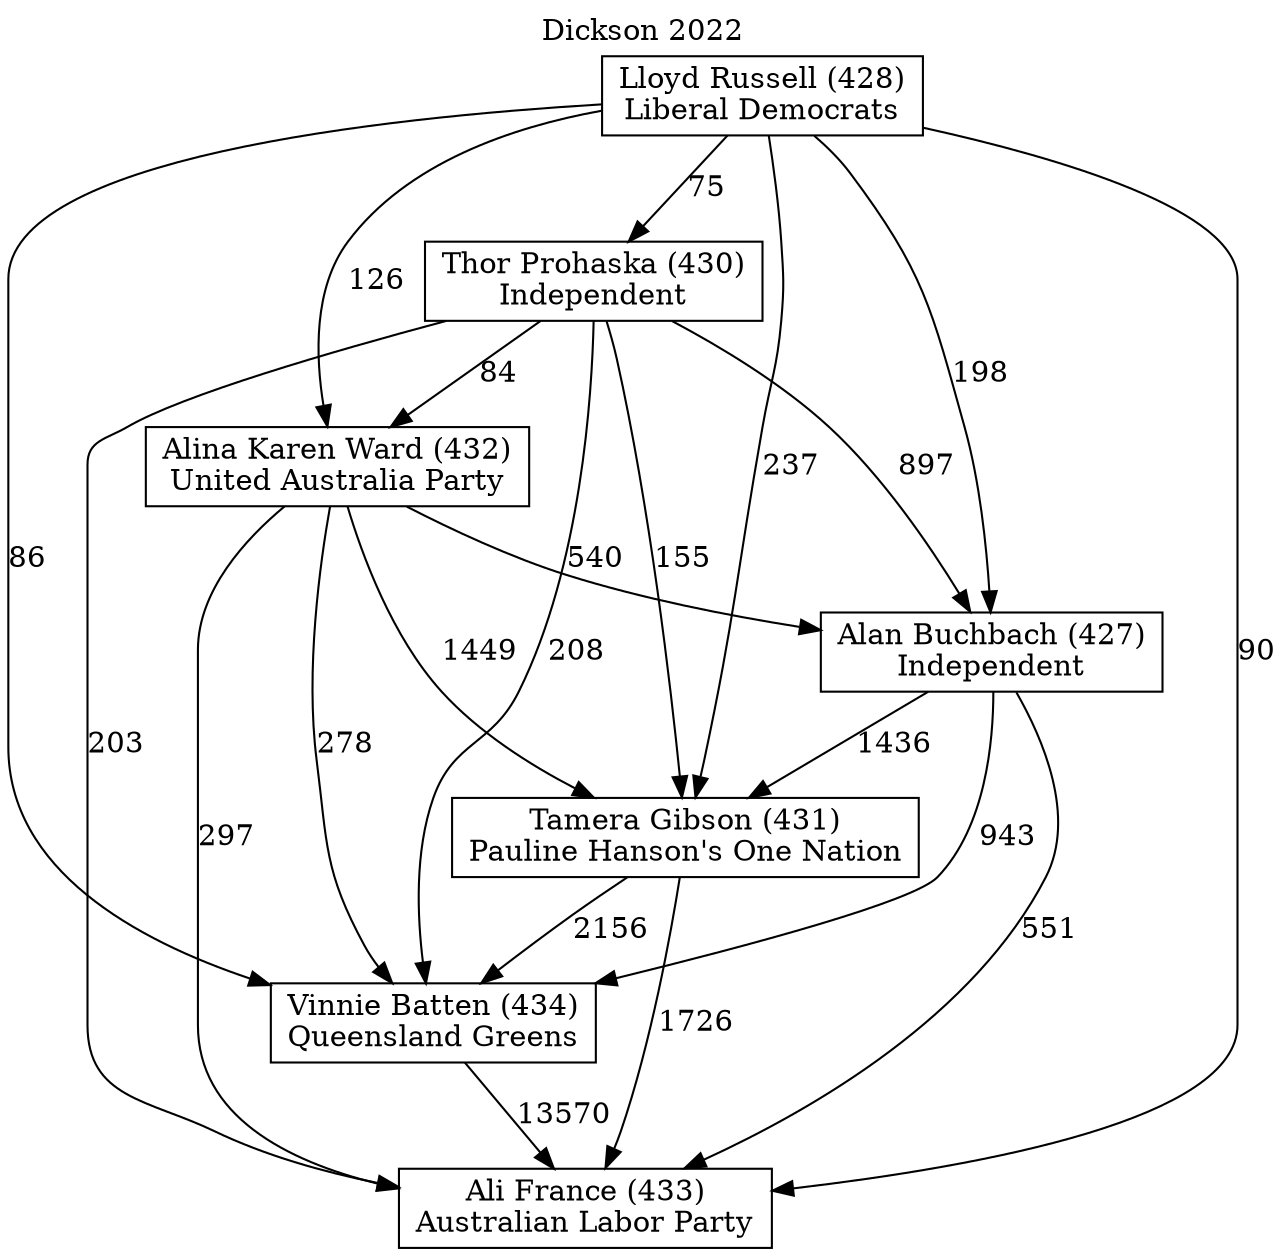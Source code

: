 // House preference flow
digraph "Ali France (433)_Dickson_2022" {
	graph [label="Dickson 2022" labelloc=t mclimit=10]
	node [shape=box]
	"Lloyd Russell (428)" [label="Lloyd Russell (428)
Liberal Democrats"]
	"Thor Prohaska (430)" [label="Thor Prohaska (430)
Independent"]
	"Ali France (433)" [label="Ali France (433)
Australian Labor Party"]
	"Alina Karen Ward (432)" [label="Alina Karen Ward (432)
United Australia Party"]
	"Alan Buchbach (427)" [label="Alan Buchbach (427)
Independent"]
	"Vinnie Batten (434)" [label="Vinnie Batten (434)
Queensland Greens"]
	"Tamera Gibson (431)" [label="Tamera Gibson (431)
Pauline Hanson's One Nation"]
	"Alina Karen Ward (432)" -> "Vinnie Batten (434)" [label=278]
	"Lloyd Russell (428)" -> "Alan Buchbach (427)" [label=198]
	"Alina Karen Ward (432)" -> "Alan Buchbach (427)" [label=540]
	"Thor Prohaska (430)" -> "Alina Karen Ward (432)" [label=84]
	"Lloyd Russell (428)" -> "Thor Prohaska (430)" [label=75]
	"Lloyd Russell (428)" -> "Vinnie Batten (434)" [label=86]
	"Lloyd Russell (428)" -> "Tamera Gibson (431)" [label=237]
	"Thor Prohaska (430)" -> "Vinnie Batten (434)" [label=208]
	"Alan Buchbach (427)" -> "Tamera Gibson (431)" [label=1436]
	"Thor Prohaska (430)" -> "Tamera Gibson (431)" [label=155]
	"Tamera Gibson (431)" -> "Vinnie Batten (434)" [label=2156]
	"Thor Prohaska (430)" -> "Ali France (433)" [label=203]
	"Alina Karen Ward (432)" -> "Tamera Gibson (431)" [label=1449]
	"Lloyd Russell (428)" -> "Ali France (433)" [label=90]
	"Alan Buchbach (427)" -> "Ali France (433)" [label=551]
	"Vinnie Batten (434)" -> "Ali France (433)" [label=13570]
	"Tamera Gibson (431)" -> "Ali France (433)" [label=1726]
	"Alan Buchbach (427)" -> "Vinnie Batten (434)" [label=943]
	"Lloyd Russell (428)" -> "Alina Karen Ward (432)" [label=126]
	"Alina Karen Ward (432)" -> "Ali France (433)" [label=297]
	"Thor Prohaska (430)" -> "Alan Buchbach (427)" [label=897]
}
